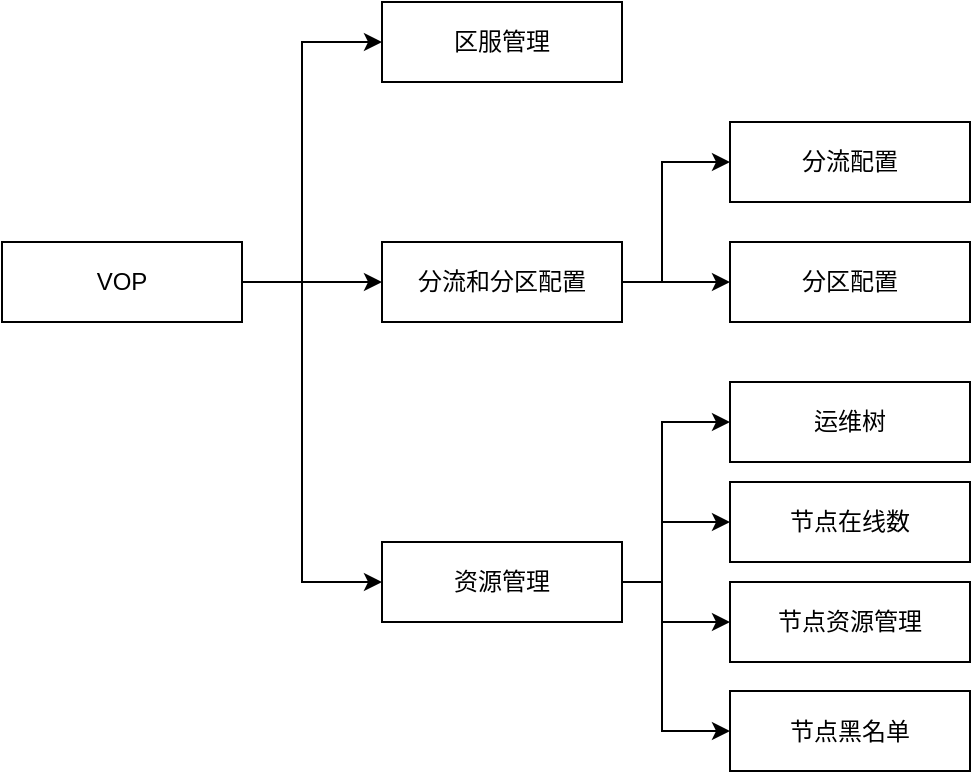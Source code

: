 <mxfile version="14.8.0" type="github">
  <diagram id="YNfQ12_H4-abK58z41uk" name="Page-1">
    <mxGraphModel dx="1422" dy="706" grid="1" gridSize="10" guides="1" tooltips="1" connect="1" arrows="1" fold="1" page="1" pageScale="1" pageWidth="827" pageHeight="1169" math="0" shadow="0">
      <root>
        <mxCell id="0" />
        <mxCell id="1" parent="0" />
        <mxCell id="9xCUj37M5p90MkXv-arF-32" style="edgeStyle=orthogonalEdgeStyle;rounded=0;orthogonalLoop=1;jettySize=auto;html=1;exitX=1;exitY=0.5;exitDx=0;exitDy=0;entryX=0;entryY=0.5;entryDx=0;entryDy=0;" edge="1" parent="1" source="9xCUj37M5p90MkXv-arF-1" target="9xCUj37M5p90MkXv-arF-31">
          <mxGeometry relative="1" as="geometry">
            <Array as="points">
              <mxPoint x="230" y="290" />
              <mxPoint x="230" y="170" />
            </Array>
          </mxGeometry>
        </mxCell>
        <mxCell id="9xCUj37M5p90MkXv-arF-33" style="edgeStyle=orthogonalEdgeStyle;rounded=0;orthogonalLoop=1;jettySize=auto;html=1;exitX=1;exitY=0.5;exitDx=0;exitDy=0;entryX=0;entryY=0.5;entryDx=0;entryDy=0;" edge="1" parent="1" source="9xCUj37M5p90MkXv-arF-1" target="9xCUj37M5p90MkXv-arF-2">
          <mxGeometry relative="1" as="geometry" />
        </mxCell>
        <mxCell id="9xCUj37M5p90MkXv-arF-34" style="edgeStyle=orthogonalEdgeStyle;rounded=0;orthogonalLoop=1;jettySize=auto;html=1;exitX=1;exitY=0.5;exitDx=0;exitDy=0;entryX=0;entryY=0.5;entryDx=0;entryDy=0;" edge="1" parent="1" source="9xCUj37M5p90MkXv-arF-1" target="9xCUj37M5p90MkXv-arF-3">
          <mxGeometry relative="1" as="geometry">
            <Array as="points">
              <mxPoint x="230" y="290" />
              <mxPoint x="230" y="440" />
            </Array>
          </mxGeometry>
        </mxCell>
        <mxCell id="9xCUj37M5p90MkXv-arF-1" value="VOP" style="rounded=0;whiteSpace=wrap;html=1;" vertex="1" parent="1">
          <mxGeometry x="80" y="270" width="120" height="40" as="geometry" />
        </mxCell>
        <mxCell id="9xCUj37M5p90MkXv-arF-20" style="edgeStyle=orthogonalEdgeStyle;rounded=0;orthogonalLoop=1;jettySize=auto;html=1;exitX=1;exitY=0.5;exitDx=0;exitDy=0;entryX=0;entryY=0.5;entryDx=0;entryDy=0;" edge="1" parent="1" source="9xCUj37M5p90MkXv-arF-2" target="9xCUj37M5p90MkXv-arF-4">
          <mxGeometry relative="1" as="geometry">
            <Array as="points">
              <mxPoint x="410" y="290" />
              <mxPoint x="410" y="230" />
            </Array>
          </mxGeometry>
        </mxCell>
        <mxCell id="9xCUj37M5p90MkXv-arF-28" style="edgeStyle=orthogonalEdgeStyle;rounded=0;orthogonalLoop=1;jettySize=auto;html=1;exitX=1;exitY=0.5;exitDx=0;exitDy=0;entryX=0;entryY=0.5;entryDx=0;entryDy=0;" edge="1" parent="1" source="9xCUj37M5p90MkXv-arF-2" target="9xCUj37M5p90MkXv-arF-7">
          <mxGeometry relative="1" as="geometry">
            <Array as="points">
              <mxPoint x="430" y="290" />
              <mxPoint x="430" y="290" />
            </Array>
          </mxGeometry>
        </mxCell>
        <mxCell id="9xCUj37M5p90MkXv-arF-2" value="分流和分区配置" style="rounded=0;whiteSpace=wrap;html=1;" vertex="1" parent="1">
          <mxGeometry x="270" y="270" width="120" height="40" as="geometry" />
        </mxCell>
        <mxCell id="9xCUj37M5p90MkXv-arF-21" style="edgeStyle=orthogonalEdgeStyle;rounded=0;orthogonalLoop=1;jettySize=auto;html=1;exitX=1;exitY=0.5;exitDx=0;exitDy=0;entryX=0;entryY=0.5;entryDx=0;entryDy=0;" edge="1" parent="1" source="9xCUj37M5p90MkXv-arF-3" target="9xCUj37M5p90MkXv-arF-9">
          <mxGeometry relative="1" as="geometry">
            <Array as="points">
              <mxPoint x="410" y="440" />
              <mxPoint x="410" y="360" />
            </Array>
          </mxGeometry>
        </mxCell>
        <mxCell id="9xCUj37M5p90MkXv-arF-24" style="edgeStyle=orthogonalEdgeStyle;rounded=0;orthogonalLoop=1;jettySize=auto;html=1;exitX=1;exitY=0.5;exitDx=0;exitDy=0;entryX=0;entryY=0.5;entryDx=0;entryDy=0;" edge="1" parent="1" source="9xCUj37M5p90MkXv-arF-3" target="9xCUj37M5p90MkXv-arF-12">
          <mxGeometry relative="1" as="geometry">
            <Array as="points">
              <mxPoint x="410" y="440" />
              <mxPoint x="410" y="515" />
            </Array>
          </mxGeometry>
        </mxCell>
        <mxCell id="9xCUj37M5p90MkXv-arF-29" style="edgeStyle=orthogonalEdgeStyle;rounded=0;orthogonalLoop=1;jettySize=auto;html=1;exitX=1;exitY=0.5;exitDx=0;exitDy=0;" edge="1" parent="1" source="9xCUj37M5p90MkXv-arF-3" target="9xCUj37M5p90MkXv-arF-10">
          <mxGeometry relative="1" as="geometry">
            <Array as="points">
              <mxPoint x="410" y="440" />
              <mxPoint x="410" y="410" />
            </Array>
          </mxGeometry>
        </mxCell>
        <mxCell id="9xCUj37M5p90MkXv-arF-30" style="edgeStyle=orthogonalEdgeStyle;rounded=0;orthogonalLoop=1;jettySize=auto;html=1;exitX=1;exitY=0.5;exitDx=0;exitDy=0;entryX=0;entryY=0.5;entryDx=0;entryDy=0;" edge="1" parent="1" source="9xCUj37M5p90MkXv-arF-3" target="9xCUj37M5p90MkXv-arF-11">
          <mxGeometry relative="1" as="geometry">
            <Array as="points">
              <mxPoint x="410" y="440" />
              <mxPoint x="410" y="460" />
            </Array>
          </mxGeometry>
        </mxCell>
        <mxCell id="9xCUj37M5p90MkXv-arF-3" value="资源管理" style="rounded=0;whiteSpace=wrap;html=1;" vertex="1" parent="1">
          <mxGeometry x="270" y="420" width="120" height="40" as="geometry" />
        </mxCell>
        <mxCell id="9xCUj37M5p90MkXv-arF-4" value="分流配置" style="rounded=0;whiteSpace=wrap;html=1;" vertex="1" parent="1">
          <mxGeometry x="444" y="210" width="120" height="40" as="geometry" />
        </mxCell>
        <mxCell id="9xCUj37M5p90MkXv-arF-7" value="分区配置" style="rounded=0;whiteSpace=wrap;html=1;" vertex="1" parent="1">
          <mxGeometry x="444" y="270" width="120" height="40" as="geometry" />
        </mxCell>
        <mxCell id="9xCUj37M5p90MkXv-arF-9" value="运维树" style="rounded=0;whiteSpace=wrap;html=1;" vertex="1" parent="1">
          <mxGeometry x="444" y="340" width="120" height="40" as="geometry" />
        </mxCell>
        <mxCell id="9xCUj37M5p90MkXv-arF-10" value="节点在线数" style="rounded=0;whiteSpace=wrap;html=1;" vertex="1" parent="1">
          <mxGeometry x="444" y="390" width="120" height="40" as="geometry" />
        </mxCell>
        <mxCell id="9xCUj37M5p90MkXv-arF-11" value="节点资源管理" style="rounded=0;whiteSpace=wrap;html=1;" vertex="1" parent="1">
          <mxGeometry x="444" y="440" width="120" height="40" as="geometry" />
        </mxCell>
        <mxCell id="9xCUj37M5p90MkXv-arF-12" value="节点黑名单" style="rounded=0;whiteSpace=wrap;html=1;" vertex="1" parent="1">
          <mxGeometry x="444" y="494.5" width="120" height="40" as="geometry" />
        </mxCell>
        <mxCell id="9xCUj37M5p90MkXv-arF-31" value="区服管理" style="rounded=0;whiteSpace=wrap;html=1;" vertex="1" parent="1">
          <mxGeometry x="270" y="150" width="120" height="40" as="geometry" />
        </mxCell>
      </root>
    </mxGraphModel>
  </diagram>
</mxfile>
